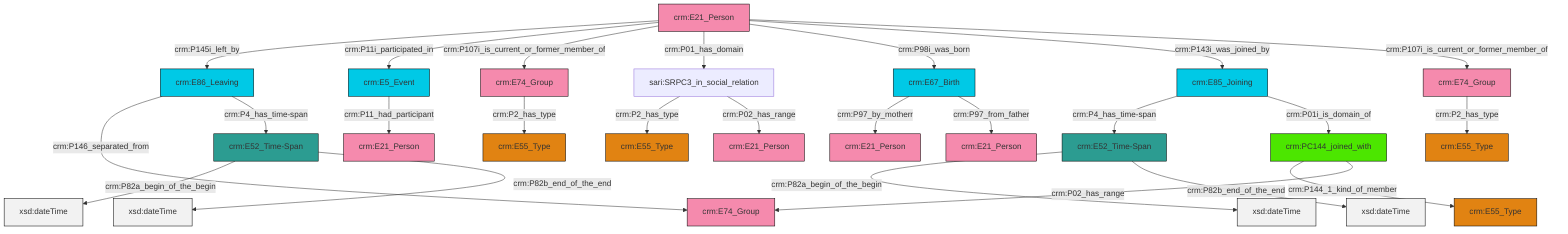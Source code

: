 graph TD
classDef Literal fill:#f2f2f2,stroke:#000000;
classDef CRM_Entity fill:#FFFFFF,stroke:#000000;
classDef Temporal_Entity fill:#00C9E6, stroke:#000000;
classDef Type fill:#E18312, stroke:#000000;
classDef Time-Span fill:#2C9C91, stroke:#000000;
classDef Appellation fill:#FFEB7F, stroke:#000000;
classDef Place fill:#008836, stroke:#000000;
classDef Persistent_Item fill:#B266B2, stroke:#000000;
classDef Conceptual_Object fill:#FFD700, stroke:#000000;
classDef Physical_Thing fill:#D2B48C, stroke:#000000;
classDef Actor fill:#f58aad, stroke:#000000;
classDef PC_Classes fill:#4ce600, stroke:#000000;
classDef Multi fill:#cccccc,stroke:#000000;

4["crm:E74_Group"]:::Actor -->|crm:P2_has_type| 5["crm:E55_Type"]:::Type
11["crm:E86_Leaving"]:::Temporal_Entity -->|crm:P146_separated_from| 12["crm:E74_Group"]:::Actor
13["sari:SRPC3_in_social_relation"]:::Default -->|crm:P2_has_type| 15["crm:E55_Type"]:::Type
0["crm:E52_Time-Span"]:::Time-Span -->|crm:P82a_begin_of_the_begin| 16[xsd:dateTime]:::Literal
6["crm:E21_Person"]:::Actor -->|crm:P145i_left_by| 11["crm:E86_Leaving"]:::Temporal_Entity
6["crm:E21_Person"]:::Actor -->|crm:P11i_participated_in| 21["crm:E5_Event"]:::Temporal_Entity
23["crm:PC144_joined_with"]:::PC_Classes -->|crm:P144_1_kind_of_member| 24["crm:E55_Type"]:::Type
6["crm:E21_Person"]:::Actor -->|crm:P107i_is_current_or_former_member_of| 4["crm:E74_Group"]:::Actor
13["sari:SRPC3_in_social_relation"]:::Default -->|crm:P02_has_range| 25["crm:E21_Person"]:::Actor
27["crm:E67_Birth"]:::Temporal_Entity -->|crm:P97_by_motherr| 28["crm:E21_Person"]:::Actor
27["crm:E67_Birth"]:::Temporal_Entity -->|crm:P97_from_father| 29["crm:E21_Person"]:::Actor
23["crm:PC144_joined_with"]:::PC_Classes -->|crm:P02_has_range| 12["crm:E74_Group"]:::Actor
6["crm:E21_Person"]:::Actor -->|crm:P01_has_domain| 13["sari:SRPC3_in_social_relation"]:::Default
32["crm:E74_Group"]:::Actor -->|crm:P2_has_type| 2["crm:E55_Type"]:::Type
21["crm:E5_Event"]:::Temporal_Entity -->|crm:P11_had_participant| 19["crm:E21_Person"]:::Actor
6["crm:E21_Person"]:::Actor -->|crm:P98i_was_born| 27["crm:E67_Birth"]:::Temporal_Entity
11["crm:E86_Leaving"]:::Temporal_Entity -->|crm:P4_has_time-span| 9["crm:E52_Time-Span"]:::Time-Span
6["crm:E21_Person"]:::Actor -->|crm:P143i_was_joined_by| 17["crm:E85_Joining"]:::Temporal_Entity
0["crm:E52_Time-Span"]:::Time-Span -->|crm:P82b_end_of_the_end| 40[xsd:dateTime]:::Literal
17["crm:E85_Joining"]:::Temporal_Entity -->|crm:P4_has_time-span| 0["crm:E52_Time-Span"]:::Time-Span
9["crm:E52_Time-Span"]:::Time-Span -->|crm:P82a_begin_of_the_begin| 44[xsd:dateTime]:::Literal
6["crm:E21_Person"]:::Actor -->|crm:P107i_is_current_or_former_member_of| 32["crm:E74_Group"]:::Actor
9["crm:E52_Time-Span"]:::Time-Span -->|crm:P82b_end_of_the_end| 46[xsd:dateTime]:::Literal
17["crm:E85_Joining"]:::Temporal_Entity -->|crm:P01i_is_domain_of| 23["crm:PC144_joined_with"]:::PC_Classes